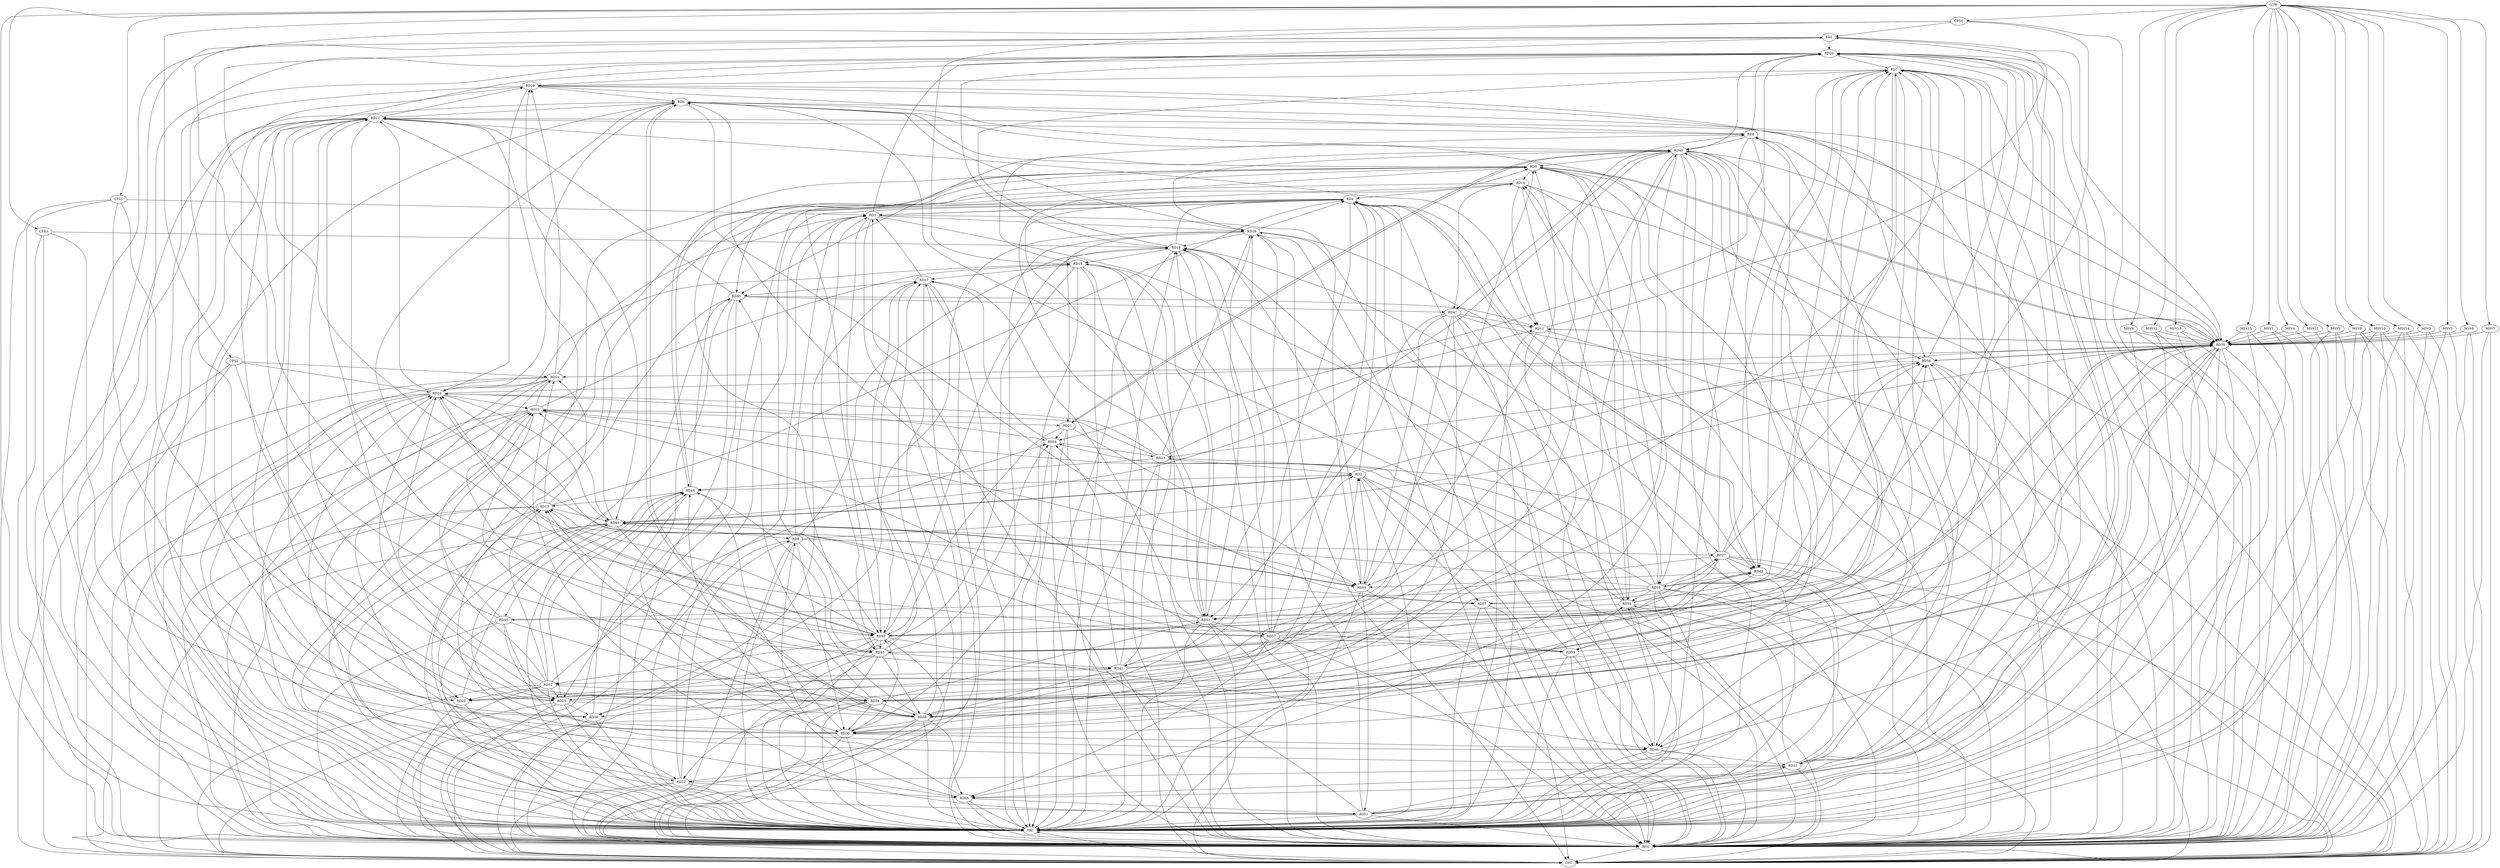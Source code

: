 strict digraph G {
  RD1 [ label="RD1" ];
  RD2 [ label="RD2" ];
  RD3 [ label="RD3" ];
  RD4 [ label="RD4" ];
  RD5 [ label="RD5" ];
  RD6 [ label="RD6" ];
  RD7 [ label="RD7" ];
  RD8 [ label="RD8" ];
  RD9 [ label="RD9" ];
  RD10 [ label="RD10" ];
  RD11 [ label="RD11" ];
  RD12 [ label="RD12" ];
  RD13 [ label="RD13" ];
  RD14 [ label="RD14" ];
  RD15 [ label="RD15" ];
  RD16 [ label="RD16" ];
  RD17 [ label="RD17" ];
  RD18 [ label="RD18" ];
  RD19 [ label="RD19" ];
  RD20 [ label="RD20" ];
  RD21 [ label="RD21" ];
  RD22 [ label="RD22" ];
  RD23 [ label="RD23" ];
  RD24 [ label="RD24" ];
  RD25 [ label="RD25" ];
  RD26 [ label="RD26" ];
  RD27 [ label="RD27" ];
  RD28 [ label="RD28" ];
  RD29 [ label="RD29" ];
  RD30 [ label="RD30" ];
  RD31 [ label="RD31" ];
  RD32 [ label="RD32" ];
  RD33 [ label="RD33" ];
  RD34 [ label="RD34" ];
  RD35 [ label="RD35" ];
  RD36 [ label="RD36" ];
  RD37 [ label="RD37" ];
  RD38 [ label="RD38" ];
  RD39 [ label="RD39" ];
  RD40 [ label="RD40" ];
  RD41 [ label="RD41" ];
  RD42 [ label="RD42" ];
  RD43 [ label="RD43" ];
  RD44 [ label="RD44" ];
  RD45 [ label="RD45" ];
  RD46 [ label="RD46" ];
  RD47 [ label="RD47" ];
  RD48 [ label="RD48" ];
  RD49 [ label="RD49" ];
  RD50 [ label="RD50" ];
  RD51 [ label="RD51" ];
  RD52 [ label="RD52" ];
  RD53 [ label="RD53" ];
  RD54 [ label="RD54" ];
  RD55 [ label="RD55" ];
  RD56 [ label="RD56" ];
  RD57 [ label="RD57" ];
  CPS1 [ label="CPS1" ];
  CPS2 [ label="CPS2" ];
  CPS3 [ label="CPS3" ];
  CPS4 [ label="CPS4" ];
  GTW [ label="GTW" ];
  REG [ label="REG" ];
  CFG [ label="CFG" ];
  TRC [ label="TRC" ];
  MSV1 [ label="MSV1" ];
  MSV2 [ label="MSV2" ];
  MSV3 [ label="MSV3" ];
  MSV4 [ label="MSV4" ];
  MSV5 [ label="MSV5" ];
  MSV6 [ label="MSV6" ];
  MSV7 [ label="MSV7" ];
  MSV8 [ label="MSV8" ];
  MSV9 [ label="MSV9" ];
  MSV10 [ label="MSV10" ];
  MSV11 [ label="MSV11" ];
  MSV12 [ label="MSV12" ];
  MSV13 [ label="MSV13" ];
  MSV14 [ label="MSV14" ];
  MSV15 [ label="MSV15" ];
  RD11 -> RD1;
  RD1 -> RD20;
  RD29 -> RD1;
  RD1 -> RD31;
  RD43 -> RD1;
  RD1 -> RD52;
  RD2 -> RD4;
  RD23 -> RD2;
  RD30 -> RD2;
  RD2 -> RD35;
  RD39 -> RD2;
  RD2 -> RD44;
  RD2 -> RD49;
  RD49 -> RD2;
  RD54 -> RD2;
  RD2 -> RD57;
  RD3 -> RD4;
  RD4 -> RD3;
  RD9 -> RD3;
  RD14 -> RD3;
  RD17 -> RD3;
  RD3 -> RD20;
  RD22 -> RD3;
  RD3 -> RD28;
  RD43 -> RD3;
  RD51 -> RD3;
  RD3 -> RD52;
  RD3 -> RD54;
  RD3 -> RD55;
  RD9 -> RD4;
  RD10 -> RD4;
  RD13 -> RD4;
  RD18 -> RD4;
  RD4 -> RD25;
  RD28 -> RD4;
  RD4 -> RD30;
  RD33 -> RD4;
  RD37 -> RD4;
  RD4 -> RD41;
  RD4 -> RD42;
  RD42 -> RD4;
  RD4 -> RD53;
  RD5 -> RD6;
  RD5 -> RD10;
  RD5 -> RD35;
  RD35 -> RD5;
  RD37 -> RD5;
  RD40 -> RD5;
  RD5 -> RD43;
  RD5 -> RD44;
  RD44 -> RD5;
  RD5 -> RD45;
  RD5 -> RD48;
  RD52 -> RD5;
  RD53 -> RD5;
  RD54 -> RD5;
  RD5 -> RD55;
  RD5 -> RD56;
  RD6 -> RD12;
  RD24 -> RD6;
  RD6 -> RD28;
  RD29 -> RD6;
  RD33 -> RD6;
  RD35 -> RD6;
  RD6 -> RD38;
  RD38 -> RD6;
  RD6 -> RD40;
  RD6 -> RD52;
  RD55 -> RD6;
  RD6 -> RD57;
  RD16 -> RD7;
  RD18 -> RD7;
  RD20 -> RD7;
  RD27 -> RD7;
  RD7 -> RD29;
  RD7 -> RD30;
  RD31 -> RD7;
  RD37 -> RD7;
  RD7 -> RD39;
  RD39 -> RD7;
  RD41 -> RD7;
  RD7 -> RD42;
  RD7 -> RD46;
  RD48 -> RD7;
  RD7 -> RD54;
  RD57 -> RD7;
  RD12 -> RD8;
  RD8 -> RD20;
  RD29 -> RD8;
  RD31 -> RD8;
  RD38 -> RD8;
  RD8 -> RD40;
  RD41 -> RD8;
  RD8 -> RD42;
  RD8 -> RD45;
  RD9 -> RD18;
  RD22 -> RD9;
  RD9 -> RD27;
  RD9 -> RD30;
  RD9 -> RD35;
  RD9 -> RD43;
  RD48 -> RD9;
  RD49 -> RD9;
  RD10 -> RD11;
  RD10 -> RD16;
  RD31 -> RD10;
  RD44 -> RD10;
  RD10 -> RD47;
  RD55 -> RD10;
  RD12 -> RD11;
  RD23 -> RD11;
  RD11 -> RD35;
  RD35 -> RD11;
  RD45 -> RD11;
  RD47 -> RD11;
  RD13 -> RD12;
  RD12 -> RD22;
  RD24 -> RD12;
  RD12 -> RD26;
  RD12 -> RD29;
  RD31 -> RD12;
  RD32 -> RD12;
  RD12 -> RD35;
  RD36 -> RD12;
  RD12 -> RD37;
  RD39 -> RD12;
  RD45 -> RD12;
  RD12 -> RD49;
  RD13 -> RD14;
  RD30 -> RD13;
  RD32 -> RD13;
  RD38 -> RD13;
  RD39 -> RD13;
  RD44 -> RD13;
  RD13 -> RD49;
  RD52 -> RD13;
  RD53 -> RD13;
  RD15 -> RD14;
  RD14 -> RD24;
  RD14 -> RD29;
  RD14 -> RD41;
  RD14 -> RD48;
  RD51 -> RD14;
  RD56 -> RD14;
  RD16 -> RD15;
  RD15 -> RD19;
  RD15 -> RD21;
  RD23 -> RD15;
  RD24 -> RD15;
  RD32 -> RD15;
  RD15 -> RD33;
  RD15 -> RD38;
  RD49 -> RD15;
  RD50 -> RD15;
  RD51 -> RD15;
  RD15 -> RD54;
  RD16 -> RD23;
  RD16 -> RD27;
  RD16 -> RD34;
  RD16 -> RD39;
  RD40 -> RD16;
  RD42 -> RD16;
  RD16 -> RD46;
  RD16 -> RD49;
  RD16 -> RD50;
  RD16 -> RD55;
  RD16 -> RD56;
  RD16 -> RD57;
  RD19 -> RD17;
  RD22 -> RD17;
  RD34 -> RD17;
  RD36 -> RD17;
  RD38 -> RD17;
  RD43 -> RD17;
  RD17 -> RD45;
  RD17 -> RD52;
  RD53 -> RD17;
  RD18 -> RD19;
  RD18 -> RD20;
  RD18 -> RD27;
  RD28 -> RD18;
  RD37 -> RD18;
  RD41 -> RD18;
  RD18 -> RD46;
  RD51 -> RD18;
  RD52 -> RD18;
  RD53 -> RD18;
  RD54 -> RD18;
  RD24 -> RD19;
  RD19 -> RD25;
  RD19 -> RD30;
  RD19 -> RD40;
  RD41 -> RD19;
  RD19 -> RD53;
  RD26 -> RD20;
  RD20 -> RD34;
  RD20 -> RD35;
  RD20 -> RD38;
  RD40 -> RD20;
  RD50 -> RD20;
  RD20 -> RD51;
  RD51 -> RD20;
  RD56 -> RD20;
  RD20 -> RD57;
  RD28 -> RD21;
  RD21 -> RD34;
  RD21 -> RD40;
  RD40 -> RD21;
  RD21 -> RD52;
  RD21 -> RD54;
  RD22 -> RD24;
  RD31 -> RD22;
  RD39 -> RD22;
  RD22 -> RD48;
  RD49 -> RD22;
  RD23 -> RD24;
  RD23 -> RD28;
  RD34 -> RD23;
  RD23 -> RD44;
  RD56 -> RD23;
  RD24 -> RD25;
  RD29 -> RD24;
  RD30 -> RD24;
  RD24 -> RD34;
  RD24 -> RD35;
  RD37 -> RD24;
  RD24 -> RD49;
  RD50 -> RD24;
  RD24 -> RD52;
  RD52 -> RD24;
  RD29 -> RD25;
  RD32 -> RD25;
  RD25 -> RD36;
  RD25 -> RD38;
  RD25 -> RD40;
  RD25 -> RD44;
  RD50 -> RD25;
  RD32 -> RD26;
  RD35 -> RD26;
  RD37 -> RD26;
  RD40 -> RD26;
  RD26 -> RD45;
  RD27 -> RD40;
  RD27 -> RD42;
  RD27 -> RD43;
  RD27 -> RD53;
  RD55 -> RD27;
  RD27 -> RD56;
  RD28 -> RD36;
  RD37 -> RD28;
  RD38 -> RD28;
  RD28 -> RD40;
  RD28 -> RD42;
  RD28 -> RD53;
  RD55 -> RD28;
  RD49 -> RD29;
  RD29 -> RD56;
  RD38 -> RD30;
  RD39 -> RD30;
  RD30 -> RD44;
  RD45 -> RD30;
  RD30 -> RD46;
  RD30 -> RD49;
  RD30 -> RD52;
  RD30 -> RD55;
  RD56 -> RD30;
  RD46 -> RD31;
  RD51 -> RD31;
  RD31 -> RD55;
  RD31 -> RD56;
  RD32 -> RD34;
  RD32 -> RD39;
  RD41 -> RD32;
  RD32 -> RD44;
  RD52 -> RD32;
  RD33 -> RD35;
  RD37 -> RD33;
  RD40 -> RD33;
  RD33 -> RD46;
  RD41 -> RD34;
  RD43 -> RD34;
  RD35 -> RD39;
  RD39 -> RD35;
  RD40 -> RD35;
  RD35 -> RD43;
  RD46 -> RD35;
  RD35 -> RD48;
  RD35 -> RD52;
  RD52 -> RD35;
  RD35 -> RD56;
  RD56 -> RD35;
  RD40 -> RD36;
  RD36 -> RD44;
  RD37 -> RD48;
  RD53 -> RD37;
  RD39 -> RD38;
  RD41 -> RD38;
  RD42 -> RD38;
  RD43 -> RD38;
  RD38 -> RD44;
  RD47 -> RD38;
  RD38 -> RD48;
  RD39 -> RD42;
  RD39 -> RD45;
  RD50 -> RD39;
  RD39 -> RD53;
  RD40 -> RD46;
  RD40 -> RD47;
  RD40 -> RD49;
  RD51 -> RD40;
  RD43 -> RD41;
  RD47 -> RD41;
  RD43 -> RD42;
  RD42 -> RD54;
  RD49 -> RD43;
  RD52 -> RD43;
  RD48 -> RD44;
  RD45 -> RD47;
  RD50 -> RD46;
  RD52 -> RD46;
  RD46 -> RD55;
  RD47 -> RD53;
  RD47 -> RD54;
  RD48 -> RD51;
  RD49 -> RD50;
  RD49 -> RD52;
  RD49 -> RD54;
  RD54 -> RD49;
  RD54 -> RD51;
  RD53 -> RD52;
  RD52 -> RD56;
  RD55 -> RD53;
  RD55 -> RD56;
  CPS1 -> RD3;
  CPS1 -> RD26;
  CPS1 -> RD25;
  CPS2 -> RD24;
  CPS2 -> RD39;
  CPS2 -> RD14;
  CPS3 -> RD18;
  CPS3 -> RD36;
  CPS4 -> RD33;
  CPS4 -> RD19;
  CPS4 -> RD1;
  GTW -> CPS1;
  GTW -> CPS2;
  GTW -> CPS3;
  GTW -> CPS4;
  RD1 -> REG;
  RD2 -> REG;
  RD3 -> REG;
  RD4 -> REG;
  RD5 -> REG;
  RD6 -> REG;
  RD7 -> REG;
  RD8 -> REG;
  RD9 -> REG;
  RD10 -> REG;
  RD11 -> REG;
  RD12 -> REG;
  RD13 -> REG;
  RD14 -> REG;
  RD15 -> REG;
  RD16 -> REG;
  RD17 -> REG;
  RD18 -> REG;
  RD19 -> REG;
  RD20 -> REG;
  RD21 -> REG;
  RD22 -> REG;
  RD23 -> REG;
  RD24 -> REG;
  RD25 -> REG;
  RD26 -> REG;
  RD27 -> REG;
  RD28 -> REG;
  RD29 -> REG;
  RD30 -> REG;
  RD31 -> REG;
  RD32 -> REG;
  RD33 -> REG;
  RD34 -> REG;
  RD35 -> REG;
  RD36 -> REG;
  RD37 -> REG;
  RD38 -> REG;
  RD39 -> REG;
  RD40 -> REG;
  RD41 -> REG;
  RD42 -> REG;
  RD43 -> REG;
  RD44 -> REG;
  RD45 -> REG;
  RD46 -> REG;
  RD47 -> REG;
  RD48 -> REG;
  RD49 -> REG;
  RD50 -> REG;
  RD51 -> REG;
  RD52 -> REG;
  RD53 -> REG;
  RD54 -> REG;
  RD55 -> REG;
  RD56 -> REG;
  RD57 -> REG;
  CPS1 -> REG;
  CPS2 -> REG;
  CPS3 -> REG;
  CPS4 -> REG;
  RD10 -> CFG;
  RD43 -> CFG;
  RD55 -> CFG;
  RD25 -> CFG;
  RD17 -> CFG;
  RD4 -> CFG;
  RD47 -> CFG;
  RD15 -> CFG;
  RD14 -> CFG;
  RD57 -> CFG;
  RD19 -> CFG;
  RD32 -> CFG;
  RD2 -> CFG;
  RD24 -> CFG;
  RD13 -> CFG;
  RD27 -> CFG;
  RD16 -> CFG;
  RD45 -> CFG;
  RD6 -> CFG;
  RD28 -> CFG;
  RD53 -> CFG;
  RD9 -> CFG;
  RD52 -> CFG;
  RD11 -> CFG;
  RD22 -> CFG;
  REG -> CFG;
  RD1 -> TRC;
  RD2 -> TRC;
  RD3 -> TRC;
  RD4 -> TRC;
  RD5 -> TRC;
  RD6 -> TRC;
  RD7 -> TRC;
  RD8 -> TRC;
  RD9 -> TRC;
  RD10 -> TRC;
  RD11 -> TRC;
  RD12 -> TRC;
  RD13 -> TRC;
  RD14 -> TRC;
  RD15 -> TRC;
  RD16 -> TRC;
  RD17 -> TRC;
  RD18 -> TRC;
  RD19 -> TRC;
  RD20 -> TRC;
  RD21 -> TRC;
  RD22 -> TRC;
  RD23 -> TRC;
  RD24 -> TRC;
  RD25 -> TRC;
  RD26 -> TRC;
  RD27 -> TRC;
  RD28 -> TRC;
  RD29 -> TRC;
  RD30 -> TRC;
  RD31 -> TRC;
  RD32 -> TRC;
  RD33 -> TRC;
  RD34 -> TRC;
  RD35 -> TRC;
  RD36 -> TRC;
  RD37 -> TRC;
  RD38 -> TRC;
  RD39 -> TRC;
  RD40 -> TRC;
  RD41 -> TRC;
  RD42 -> TRC;
  RD43 -> TRC;
  RD44 -> TRC;
  RD45 -> TRC;
  RD46 -> TRC;
  RD47 -> TRC;
  RD48 -> TRC;
  RD49 -> TRC;
  RD50 -> TRC;
  RD51 -> TRC;
  RD52 -> TRC;
  RD53 -> TRC;
  RD54 -> TRC;
  RD55 -> TRC;
  RD56 -> TRC;
  RD57 -> TRC;
  CPS1 -> TRC;
  CPS2 -> TRC;
  CPS3 -> TRC;
  CPS4 -> TRC;
  GTW -> TRC;
  CFG -> TRC;
  TRC -> REG;
  MSV1 -> RD35;
  GTW -> MSV1;
  MSV1 -> REG;
  MSV1 -> TRC;
  MSV2 -> RD35;
  MSV3 -> RD35;
  MSV4 -> RD35;
  MSV5 -> RD35;
  MSV6 -> RD35;
  GTW -> MSV2;
  MSV2 -> REG;
  MSV2 -> CFG;
  GTW -> MSV3;
  MSV3 -> REG;
  MSV3 -> CFG;
  GTW -> MSV4;
  MSV4 -> REG;
  GTW -> MSV5;
  MSV5 -> REG;
  MSV5 -> TRC;
  MSV5 -> CFG;
  GTW -> MSV6;
  MSV6 -> REG;
  MSV6 -> CFG;
  MSV7 -> RD35;
  GTW -> MSV7;
  MSV7 -> REG;
  MSV7 -> CFG;
  MSV8 -> RD35;
  GTW -> MSV8;
  MSV8 -> REG;
  MSV8 -> TRC;
  MSV9 -> RD35;
  MSV10 -> RD35;
  GTW -> MSV9;
  MSV9 -> REG;
  MSV9 -> TRC;
  MSV9 -> CFG;
  GTW -> MSV10;
  MSV10 -> REG;
  MSV10 -> TRC;
  MSV10 -> CFG;
  MSV11 -> RD35;
  GTW -> MSV11;
  MSV11 -> REG;
  MSV12 -> RD35;
  MSV13 -> RD35;
  GTW -> MSV12;
  MSV12 -> REG;
  MSV12 -> TRC;
  GTW -> MSV13;
  MSV13 -> REG;
  MSV13 -> TRC;
  MSV14 -> RD35;
  GTW -> MSV14;
  MSV14 -> REG;
  MSV14 -> TRC;
  MSV14 -> CFG;
  MSV15 -> RD35;
  GTW -> MSV15;
  MSV15 -> REG;
  MSV15 -> TRC;
}
